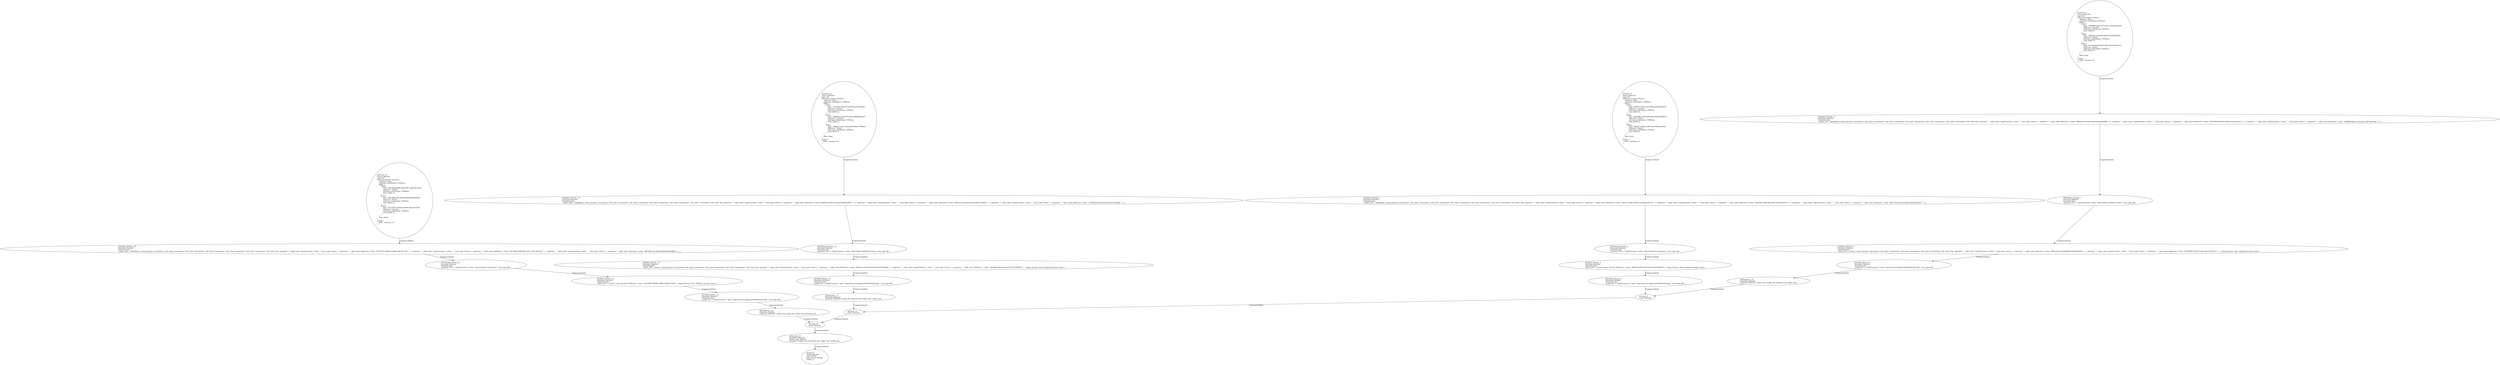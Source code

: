 digraph {
    0 [ label = "id:Source_0 \lSource Operator\ltype: File \lreference iterator: Iterator {\l    reference: None,\l    reference_formulation: CSVRows,\l    fields: [\l        Field {\l            alias: \"8fbf7570-c4b3-4510-8de2-a4e0e5499c37\",\l            reference: \"amount\",\l            reference_formulation: CSVRows,\l            inner_fields: [],\l        },\l        Field {\l            alias: \"8beeaf8a-7849-4fd0-9d43-2023b7b95b76\",\l            reference: \"lname\",\l            reference_formulation: CSVRows,\l            inner_fields: [],\l        },\l        Field {\l            alias: \"4f2227c5-f6fe-41d8-9c2d-16f581abc553\",\l            reference: \"fname\",\l            reference_formulation: CSVRows,\l            inner_fields: [],\l        },\l    ],\l    alias: None,\l} \lconfig: {\l  \"path\": \"persons.csv\"\l}\l             " ]
    1 [ label = "id:Subject_Extend__1 \lExtension Operator\lExtended pairs: \l subject_attr -> BlankNode { inner_function: Concatenate { left_value: Concatenate { left_value: Concatenate { left_value: Concatenate { left_value: Concatenate { left_value: Concatenate { left_value: Nop, separator: \"\", right_value: TypedConstant { value: \"\", term_type: Literal } }, separator: \"\", right_value: Reference { value: \"4f2227c5-f6fe-41d8-9c2d-16f581abc553\" } }, separator: \"\", right_value: TypedConstant { value: \"_\", term_type: Literal } }, separator: \"\", right_value: Reference { value: \"8beeaf8a-7849-4fd0-9d43-2023b7b95b76\" } }, separator: \"\", right_value: TypedConstant { value: \"_\", term_type: Literal } }, separator: \"\", right_value: Reference { value: \"8fbf7570-c4b3-4510-8de2-a4e0e5499c37\" } } }" ]
    2 [ label = "id:Predicate_Extend__2 \lExtension Operator\lExtended pairs: \l predicate_attr -> TypedConstant { value: \"http://example.com/amount\", term_type: IRI }" ]
    3 [ label = "id:Object_Extend__3 \lExtension Operator\lExtended pairs: \l object_attr -> Literal { inner_function: Reference { value: \"8fbf7570-c4b3-4510-8de2-a4e0e5499c37\" }, dtype_function: None, langtype_function: None }" ]
    4 [ label = "id:Graph_Extend__4 \lExtension Operator\lExtended pairs: \l graph_attr -> TypedConstant { value: \"http://www.w3.org/ns/r2rml#DefaultGraph\", term_type: IRI }" ]
    5 [ label = "id:Source_5 \lSource Operator\ltype: File \lreference iterator: Iterator {\l    reference: None,\l    reference_formulation: CSVRows,\l    fields: [\l        Field {\l            alias: \"d3608ff3-58d1-4272-abce-120676dd74a8\",\l            reference: \"amount\",\l            reference_formulation: CSVRows,\l            inner_fields: [],\l        },\l        Field {\l            alias: \"9f6feef2-cec4-4ad0-8d03-ede3e29250be\",\l            reference: \"fname\",\l            reference_formulation: CSVRows,\l            inner_fields: [],\l        },\l        Field {\l            alias: \"6b7e6f99-07f0-4fd7-966a-65316b224e13\",\l            reference: \"lname\",\l            reference_formulation: CSVRows,\l            inner_fields: [],\l        },\l    ],\l    alias: None,\l} \lconfig: {\l  \"path\": \"persons.csv\"\l}\l             " ]
    6 [ label = "id:Subject_Extend__6 \lExtension Operator\lExtended pairs: \l subject_attr -> BlankNode { inner_function: Concatenate { left_value: Concatenate { left_value: Concatenate { left_value: Concatenate { left_value: Concatenate { left_value: Concatenate { left_value: Nop, separator: \"\", right_value: TypedConstant { value: \"\", term_type: Literal } }, separator: \"\", right_value: Reference { value: \"9f6feef2-cec4-4ad0-8d03-ede3e29250be\" } }, separator: \"\", right_value: TypedConstant { value: \"_\", term_type: Literal } }, separator: \"\", right_value: Reference { value: \"6b7e6f99-07f0-4fd7-966a-65316b224e13\" } }, separator: \"\", right_value: TypedConstant { value: \"_\", term_type: Literal } }, separator: \"\", right_value: Reference { value: \"d3608ff3-58d1-4272-abce-120676dd74a8\" } } }" ]
    7 [ label = "id:Predicate_Extend__7 \lExtension Operator\lExtended pairs: \l predicate_attr -> TypedConstant { value: \"http://xmlns.com/foaf/0.1/name\", term_type: IRI }" ]
    8 [ label = "id:Object_Extend__8 \lExtension Operator\lExtended pairs: \l object_attr -> Literal { inner_function: Concatenate { left_value: Concatenate { left_value: Concatenate { left_value: Concatenate { left_value: Nop, separator: \"\", right_value: TypedConstant { value: \"\", term_type: Literal } }, separator: \"\", right_value: Reference { value: \"9f6feef2-cec4-4ad0-8d03-ede3e29250be\" } }, separator: \"\", right_value: TypedConstant { value: \" \", term_type: Literal } }, separator: \"\", right_value: Reference { value: \"6b7e6f99-07f0-4fd7-966a-65316b224e13\" } }, dtype_function: None, langtype_function: None }" ]
    9 [ label = "id:Graph_Extend__9 \lExtension Operator\lExtended pairs: \l graph_attr -> TypedConstant { value: \"http://www.w3.org/ns/r2rml#DefaultGraph\", term_type: IRI }" ]
    10 [ label = "id:Projection__10 \lProjection Operator\lProjected attributes: subject_attr, graph_attr, predicate_attr, object_attr, " ]
    11 [ label = "id:Union_11 \lUnion Operator\l" ]
    12 [ label = "id:Source_12 \lSource Operator\ltype: File \lreference iterator: Iterator {\l    reference: None,\l    reference_formulation: CSVRows,\l    fields: [\l        Field {\l            alias: \"c870e0f5-5bb4-441b-97f5-05f7874b9bf1\",\l            reference: \"lname\",\l            reference_formulation: CSVRows,\l            inner_fields: [],\l        },\l        Field {\l            alias: \"bed8f14d-e769-47f5-a6ee-6d86d6a4f527\",\l            reference: \"amount\",\l            reference_formulation: CSVRows,\l            inner_fields: [],\l        },\l        Field {\l            alias: \"bf6eae1c-ee43-4a2d-a243-fa6a2770904d\",\l            reference: \"fname\",\l            reference_formulation: CSVRows,\l            inner_fields: [],\l        },\l    ],\l    alias: None,\l} \lconfig: {\l  \"path\": \"persons.csv\"\l}\l             " ]
    13 [ label = "id:Subject_Extend__13 \lExtension Operator\lExtended pairs: \l subject_attr -> BlankNode { inner_function: Concatenate { left_value: Concatenate { left_value: Concatenate { left_value: Concatenate { left_value: Concatenate { left_value: Concatenate { left_value: Nop, separator: \"\", right_value: TypedConstant { value: \"\", term_type: Literal } }, separator: \"\", right_value: Reference { value: \"bed8f14d-e769-47f5-a6ee-6d86d6a4f527\" } }, separator: \"\", right_value: TypedConstant { value: \"_\", term_type: Literal } }, separator: \"\", right_value: Reference { value: \"bf6eae1c-ee43-4a2d-a243-fa6a2770904d\" } }, separator: \"\", right_value: TypedConstant { value: \"_\", term_type: Literal } }, separator: \"\", right_value: Reference { value: \"c870e0f5-5bb4-441b-97f5-05f7874b9bf1\" } } }" ]
    14 [ label = "id:Predicate_Extend__14 \lExtension Operator\lExtended pairs: \l predicate_attr -> TypedConstant { value: \"http://xmlns.com/foaf/0.1/name\", term_type: IRI }" ]
    15 [ label = "id:Object_Extend__15 \lExtension Operator\lExtended pairs: \l object_attr -> Literal { inner_function: Concatenate { left_value: Concatenate { left_value: Concatenate { left_value: Concatenate { left_value: Nop, separator: \"\", right_value: TypedConstant { value: \"\", term_type: Literal } }, separator: \"\", right_value: Reference { value: \"bf6eae1c-ee43-4a2d-a243-fa6a2770904d\" } }, separator: \"\", right_value: TypedConstant { value: \" \", term_type: Literal } }, separator: \"\", right_value: Reference { value: \"c870e0f5-5bb4-441b-97f5-05f7874b9bf1\" } }, dtype_function: None, langtype_function: None }" ]
    16 [ label = "id:Graph_Extend__16 \lExtension Operator\lExtended pairs: \l graph_attr -> TypedConstant { value: \"http://www.w3.org/ns/r2rml#DefaultGraph\", term_type: IRI }" ]
    17 [ label = "id:Projection__17 \lProjection Operator\lProjected attributes: graph_attr, predicate_attr, object_attr, subject_attr, " ]
    18 [ label = "id:Union_18 \lUnion Operator\l" ]
    19 [ label = "id:Source_19 \lSource Operator\ltype: File \lreference iterator: Iterator {\l    reference: None,\l    reference_formulation: CSVRows,\l    fields: [\l        Field {\l            alias: \"4615286d-d999-481e-afb7-acd67e613b23\",\l            reference: \"fname\",\l            reference_formulation: CSVRows,\l            inner_fields: [],\l        },\l        Field {\l            alias: \"fb814bbf-35fc-4858-9628-f82b309bf0d3\",\l            reference: \"lname\",\l            reference_formulation: CSVRows,\l            inner_fields: [],\l        },\l        Field {\l            alias: \"f2318787-c50f-42cd-9f04-cb28c10c7df5\",\l            reference: \"amount\",\l            reference_formulation: CSVRows,\l            inner_fields: [],\l        },\l    ],\l    alias: None,\l} \lconfig: {\l  \"path\": \"persons.csv\"\l}\l             " ]
    20 [ label = "id:Subject_Extend__20 \lExtension Operator\lExtended pairs: \l subject_attr -> BlankNode { inner_function: Concatenate { left_value: Concatenate { left_value: Concatenate { left_value: Concatenate { left_value: Concatenate { left_value: Concatenate { left_value: Nop, separator: \"\", right_value: TypedConstant { value: \"\", term_type: Literal } }, separator: \"\", right_value: Reference { value: \"f2318787-c50f-42cd-9f04-cb28c10c7df5\" } }, separator: \"\", right_value: TypedConstant { value: \"_\", term_type: Literal } }, separator: \"\", right_value: Reference { value: \"4615286d-d999-481e-afb7-acd67e613b23\" } }, separator: \"\", right_value: TypedConstant { value: \"_\", term_type: Literal } }, separator: \"\", right_value: Reference { value: \"fb814bbf-35fc-4858-9628-f82b309bf0d3\" } } }" ]
    21 [ label = "id:Predicate_Extend__21 \lExtension Operator\lExtended pairs: \l predicate_attr -> TypedConstant { value: \"http://example.com/amount\", term_type: IRI }" ]
    22 [ label = "id:Object_Extend__22 \lExtension Operator\lExtended pairs: \l object_attr -> Literal { inner_function: Reference { value: \"f2318787-c50f-42cd-9f04-cb28c10c7df5\" }, dtype_function: None, langtype_function: None }" ]
    23 [ label = "id:Graph_Extend__23 \lExtension Operator\lExtended pairs: \l graph_attr -> TypedConstant { value: \"http://www.w3.org/ns/r2rml#DefaultGraph\", term_type: IRI }" ]
    24 [ label = "id:Projection__24 \lProjection Operator\lProjected attributes: subject_attr, graph_attr, object_attr, predicate_attr, " ]
    25 [ label = "id:Union_25 \lUnion Operator\l" ]
    26 [ label = "id:Serialize_26 \lSerializer Operator\lFormat type: NQuads\lTemplate: ?subject_attr ?predicate_attr ?object_attr ?graph_attr ." ]
    27 [ label = "id:Sink_27 \lTarget Operator\ltype: StdOut \ldata format: NQuads \lconfig: {}\l             " ]
    0 -> 1 [ label = "Fragment:default" ]
    1 -> 2 [ label = "Fragment:default" ]
    2 -> 3 [ label = "Fragment:default" ]
    3 -> 4 [ label = "Fragment:default" ]
    5 -> 6 [ label = "Fragment:default" ]
    6 -> 7 [ label = "Fragment:default" ]
    7 -> 8 [ label = "Fragment:default" ]
    8 -> 9 [ label = "Fragment:default" ]
    9 -> 10 [ label = "Fragment:default" ]
    4 -> 11 [ label = "Fragment:default" ]
    10 -> 11 [ label = "Fragment:default" ]
    12 -> 13 [ label = "Fragment:default" ]
    13 -> 14 [ label = "Fragment:default" ]
    14 -> 15 [ label = "Fragment:default" ]
    15 -> 16 [ label = "Fragment:default" ]
    16 -> 17 [ label = "Fragment:default" ]
    11 -> 18 [ label = "Fragment:default" ]
    17 -> 18 [ label = "Fragment:default" ]
    19 -> 20 [ label = "Fragment:default" ]
    20 -> 21 [ label = "Fragment:default" ]
    21 -> 22 [ label = "Fragment:default" ]
    22 -> 23 [ label = "Fragment:default" ]
    23 -> 24 [ label = "Fragment:default" ]
    18 -> 25 [ label = "Fragment:default" ]
    24 -> 25 [ label = "Fragment:default" ]
    25 -> 26 [ label = "Fragment:default" ]
    26 -> 27 [ label = "Fragment:default" ]
}
